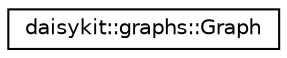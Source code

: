 digraph "Graphical Class Hierarchy"
{
 // LATEX_PDF_SIZE
  edge [fontname="Helvetica",fontsize="10",labelfontname="Helvetica",labelfontsize="10"];
  node [fontname="Helvetica",fontsize="10",shape=record];
  rankdir="LR";
  Node0 [label="daisykit::graphs::Graph",height=0.2,width=0.4,color="black", fillcolor="white", style="filled",URL="$classdaisykit_1_1graphs_1_1Graph.html",tooltip=" "];
}
